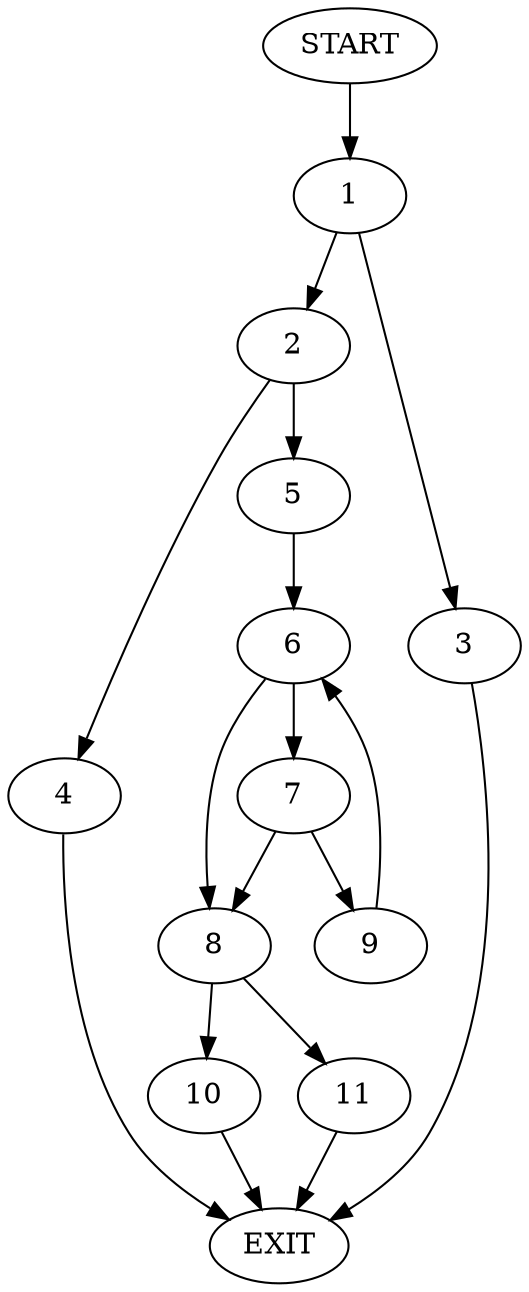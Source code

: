 digraph {
0 [label="START"]
12 [label="EXIT"]
0 -> 1
1 -> 2
1 -> 3
2 -> 4
2 -> 5
3 -> 12
4 -> 12
5 -> 6
6 -> 7
6 -> 8
7 -> 9
7 -> 8
8 -> 10
8 -> 11
9 -> 6
10 -> 12
11 -> 12
}
